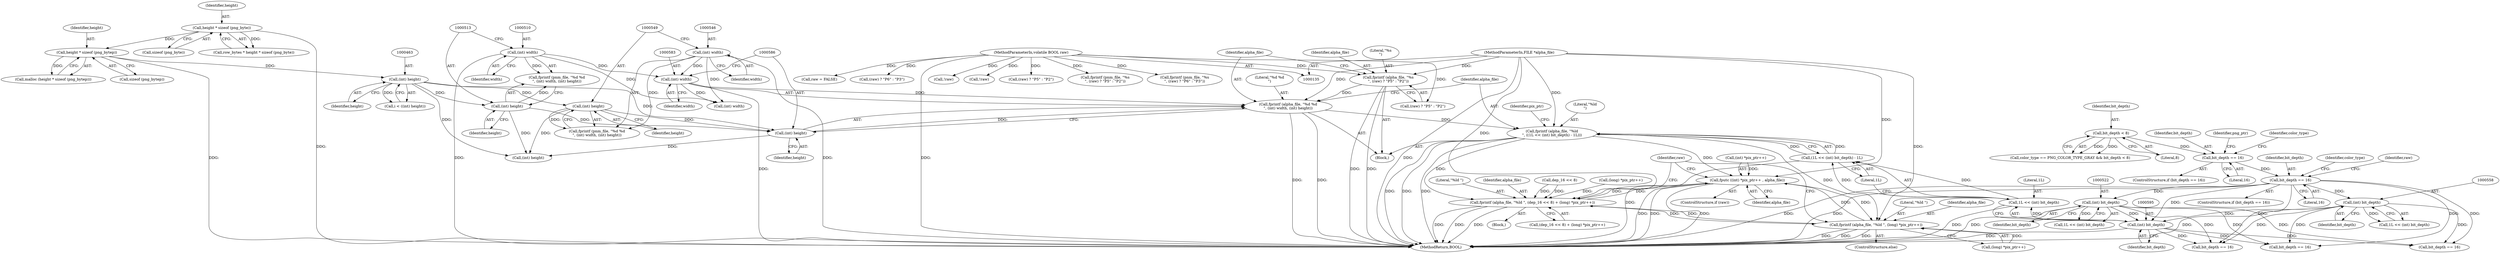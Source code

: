 digraph "0_Android_9d4853418ab2f754c2b63e091c29c5529b8b86ca_157@API" {
"1000588" [label="(Call,fprintf (alpha_file, \"%ld\n\", ((1L << (int) bit_depth) - 1L)))"];
"1000579" [label="(Call,fprintf (alpha_file, \"%d %d\n\", (int) width, (int) height))"];
"1000572" [label="(Call,fprintf (alpha_file, \"%s\n\", (raw) ? \"P5\" : \"P2\"))"];
"1000138" [label="(MethodParameterIn,FILE *alpha_file)"];
"1000139" [label="(MethodParameterIn,volatile BOOL raw)"];
"1000582" [label="(Call,(int) width)"];
"1000509" [label="(Call,(int) width)"];
"1000545" [label="(Call,(int) width)"];
"1000585" [label="(Call,(int) height)"];
"1000548" [label="(Call,(int) height)"];
"1000462" [label="(Call,(int) height)"];
"1000437" [label="(Call,height * sizeof (png_bytep))"];
"1000416" [label="(Call,height * sizeof (png_byte))"];
"1000512" [label="(Call,(int) height)"];
"1000591" [label="(Call,(1L << (int) bit_depth) - 1L)"];
"1000592" [label="(Call,1L << (int) bit_depth)"];
"1000594" [label="(Call,(int) bit_depth)"];
"1000331" [label="(Call,bit_depth == 16)"];
"1000286" [label="(Call,bit_depth == 16)"];
"1000273" [label="(Call,bit_depth < 8)"];
"1000557" [label="(Call,(int) bit_depth)"];
"1000521" [label="(Call,(int) bit_depth)"];
"1000699" [label="(Call,fputc ((int) *pix_ptr++ , alpha_file))"];
"1000719" [label="(Call,fprintf (alpha_file, \"%ld \", (dep_16 << 8) + (long) *pix_ptr++))"];
"1000732" [label="(Call,fprintf (alpha_file, \"%ld \", (long) *pix_ptr++))"];
"1000711" [label="(Block,)"];
"1000519" [label="(Call,1L << (int) bit_depth)"];
"1000723" [label="(Call,dep_16 << 8)"];
"1000274" [label="(Identifier,bit_depth)"];
"1000699" [label="(Call,fputc ((int) *pix_ptr++ , alpha_file))"];
"1000753" [label="(Call,!raw)"];
"1000509" [label="(Call,(int) width)"];
"1000464" [label="(Identifier,height)"];
"1000547" [label="(Identifier,width)"];
"1000288" [label="(Literal,16)"];
"1000286" [label="(Call,bit_depth == 16)"];
"1000590" [label="(Literal,\"%ld\n\")"];
"1000506" [label="(Call,fprintf (pnm_file, \"%d %d\n\", (int) width, (int) height))"];
"1000514" [label="(Identifier,height)"];
"1000582" [label="(Call,(int) width)"];
"1000573" [label="(Identifier,alpha_file)"];
"1000555" [label="(Call,1L << (int) bit_depth)"];
"1000741" [label="(Call,!raw)"];
"1000734" [label="(Literal,\"%ld \")"];
"1000594" [label="(Call,(int) bit_depth)"];
"1000336" [label="(Identifier,raw)"];
"1000330" [label="(ControlStructure,if (bit_depth == 16))"];
"1000139" [label="(MethodParameterIn,volatile BOOL raw)"];
"1000436" [label="(Call,malloc (height * sizeof (png_bytep)))"];
"1000290" [label="(Identifier,png_ptr)"];
"1000285" [label="(ControlStructure,if (bit_depth == 16))"];
"1000726" [label="(Call,(long) *pix_ptr++)"];
"1000542" [label="(Call,fprintf (pnm_file, \"%d %d\n\", (int) width, (int) height))"];
"1000591" [label="(Call,(1L << (int) bit_depth) - 1L)"];
"1000418" [label="(Call,sizeof (png_byte))"];
"1000437" [label="(Call,height * sizeof (png_bytep))"];
"1000502" [label="(Call,(raw) ? \"P5\" : \"P2\")"];
"1000705" [label="(Identifier,alpha_file)"];
"1000587" [label="(Identifier,height)"];
"1000275" [label="(Literal,8)"];
"1000597" [label="(Literal,1L)"];
"1000708" [label="(Call,bit_depth == 16)"];
"1000581" [label="(Literal,\"%d %d\n\")"];
"1000575" [label="(Call,(raw) ? \"P5\" : \"P2\")"];
"1000550" [label="(Identifier,height)"];
"1000607" [label="(Call,(int) height)"];
"1000499" [label="(Call,fprintf (pnm_file, \"%s\n\", (raw) ? \"P5\" : \"P2\"))"];
"1000535" [label="(Call,fprintf (pnm_file, \"%s\n\", (raw) ? \"P6\" : \"P3\"))"];
"1000697" [label="(ControlStructure,if (raw))"];
"1000719" [label="(Call,fprintf (alpha_file, \"%ld \", (dep_16 << 8) + (long) *pix_ptr++))"];
"1000593" [label="(Literal,1L)"];
"1000733" [label="(Identifier,alpha_file)"];
"1000731" [label="(ControlStructure,else)"];
"1000589" [label="(Identifier,alpha_file)"];
"1000521" [label="(Call,(int) bit_depth)"];
"1000438" [label="(Identifier,height)"];
"1000417" [label="(Identifier,height)"];
"1000559" [label="(Identifier,bit_depth)"];
"1000571" [label="(Block,)"];
"1000580" [label="(Identifier,alpha_file)"];
"1000439" [label="(Call,sizeof (png_bytep))"];
"1000690" [label="(Call,bit_depth == 16)"];
"1000332" [label="(Identifier,bit_depth)"];
"1000579" [label="(Call,fprintf (alpha_file, \"%d %d\n\", (int) width, (int) height))"];
"1000722" [label="(Call,(dep_16 << 8) + (long) *pix_ptr++)"];
"1000599" [label="(Identifier,pix_ptr)"];
"1000585" [label="(Call,(int) height)"];
"1000588" [label="(Call,fprintf (alpha_file, \"%ld\n\", ((1L << (int) bit_depth) - 1L)))"];
"1000511" [label="(Identifier,width)"];
"1000548" [label="(Call,(int) height)"];
"1000294" [label="(Identifier,color_type)"];
"1000335" [label="(Call,raw = FALSE)"];
"1000721" [label="(Literal,\"%ld \")"];
"1000348" [label="(Identifier,color_type)"];
"1000574" [label="(Literal,\"%s\n\")"];
"1000584" [label="(Identifier,width)"];
"1000462" [label="(Call,(int) height)"];
"1000720" [label="(Identifier,alpha_file)"];
"1000460" [label="(Call,i < ((int) height))"];
"1000700" [label="(Call,(int) *pix_ptr++)"];
"1000619" [label="(Call,(int) width)"];
"1000648" [label="(Call,bit_depth == 16)"];
"1000742" [label="(Identifier,raw)"];
"1000138" [label="(MethodParameterIn,FILE *alpha_file)"];
"1000557" [label="(Call,(int) bit_depth)"];
"1000545" [label="(Call,(int) width)"];
"1000333" [label="(Literal,16)"];
"1000512" [label="(Call,(int) height)"];
"1000735" [label="(Call,(long) *pix_ptr++)"];
"1000269" [label="(Call,color_type == PNG_COLOR_TYPE_GRAY && bit_depth < 8)"];
"1000287" [label="(Identifier,bit_depth)"];
"1000592" [label="(Call,1L << (int) bit_depth)"];
"1000273" [label="(Call,bit_depth < 8)"];
"1000596" [label="(Identifier,bit_depth)"];
"1000538" [label="(Call,(raw) ? \"P6\" : \"P3\")"];
"1000414" [label="(Call,row_bytes * height * sizeof (png_byte))"];
"1000732" [label="(Call,fprintf (alpha_file, \"%ld \", (long) *pix_ptr++))"];
"1000523" [label="(Identifier,bit_depth)"];
"1000782" [label="(MethodReturn,BOOL)"];
"1000572" [label="(Call,fprintf (alpha_file, \"%s\n\", (raw) ? \"P5\" : \"P2\"))"];
"1000331" [label="(Call,bit_depth == 16)"];
"1000416" [label="(Call,height * sizeof (png_byte))"];
"1000588" -> "1000571"  [label="AST: "];
"1000588" -> "1000591"  [label="CFG: "];
"1000589" -> "1000588"  [label="AST: "];
"1000590" -> "1000588"  [label="AST: "];
"1000591" -> "1000588"  [label="AST: "];
"1000599" -> "1000588"  [label="CFG: "];
"1000588" -> "1000782"  [label="DDG: "];
"1000588" -> "1000782"  [label="DDG: "];
"1000588" -> "1000782"  [label="DDG: "];
"1000579" -> "1000588"  [label="DDG: "];
"1000138" -> "1000588"  [label="DDG: "];
"1000591" -> "1000588"  [label="DDG: "];
"1000591" -> "1000588"  [label="DDG: "];
"1000588" -> "1000699"  [label="DDG: "];
"1000588" -> "1000719"  [label="DDG: "];
"1000588" -> "1000732"  [label="DDG: "];
"1000579" -> "1000571"  [label="AST: "];
"1000579" -> "1000585"  [label="CFG: "];
"1000580" -> "1000579"  [label="AST: "];
"1000581" -> "1000579"  [label="AST: "];
"1000582" -> "1000579"  [label="AST: "];
"1000585" -> "1000579"  [label="AST: "];
"1000589" -> "1000579"  [label="CFG: "];
"1000579" -> "1000782"  [label="DDG: "];
"1000579" -> "1000782"  [label="DDG: "];
"1000572" -> "1000579"  [label="DDG: "];
"1000138" -> "1000579"  [label="DDG: "];
"1000582" -> "1000579"  [label="DDG: "];
"1000585" -> "1000579"  [label="DDG: "];
"1000572" -> "1000571"  [label="AST: "];
"1000572" -> "1000575"  [label="CFG: "];
"1000573" -> "1000572"  [label="AST: "];
"1000574" -> "1000572"  [label="AST: "];
"1000575" -> "1000572"  [label="AST: "];
"1000580" -> "1000572"  [label="CFG: "];
"1000572" -> "1000782"  [label="DDG: "];
"1000572" -> "1000782"  [label="DDG: "];
"1000138" -> "1000572"  [label="DDG: "];
"1000139" -> "1000572"  [label="DDG: "];
"1000138" -> "1000135"  [label="AST: "];
"1000138" -> "1000782"  [label="DDG: "];
"1000138" -> "1000699"  [label="DDG: "];
"1000138" -> "1000719"  [label="DDG: "];
"1000138" -> "1000732"  [label="DDG: "];
"1000139" -> "1000135"  [label="AST: "];
"1000139" -> "1000782"  [label="DDG: "];
"1000139" -> "1000335"  [label="DDG: "];
"1000139" -> "1000499"  [label="DDG: "];
"1000139" -> "1000502"  [label="DDG: "];
"1000139" -> "1000535"  [label="DDG: "];
"1000139" -> "1000538"  [label="DDG: "];
"1000139" -> "1000575"  [label="DDG: "];
"1000139" -> "1000741"  [label="DDG: "];
"1000139" -> "1000753"  [label="DDG: "];
"1000582" -> "1000584"  [label="CFG: "];
"1000583" -> "1000582"  [label="AST: "];
"1000584" -> "1000582"  [label="AST: "];
"1000586" -> "1000582"  [label="CFG: "];
"1000582" -> "1000782"  [label="DDG: "];
"1000509" -> "1000582"  [label="DDG: "];
"1000545" -> "1000582"  [label="DDG: "];
"1000582" -> "1000619"  [label="DDG: "];
"1000509" -> "1000506"  [label="AST: "];
"1000509" -> "1000511"  [label="CFG: "];
"1000510" -> "1000509"  [label="AST: "];
"1000511" -> "1000509"  [label="AST: "];
"1000513" -> "1000509"  [label="CFG: "];
"1000509" -> "1000782"  [label="DDG: "];
"1000509" -> "1000506"  [label="DDG: "];
"1000509" -> "1000619"  [label="DDG: "];
"1000545" -> "1000542"  [label="AST: "];
"1000545" -> "1000547"  [label="CFG: "];
"1000546" -> "1000545"  [label="AST: "];
"1000547" -> "1000545"  [label="AST: "];
"1000549" -> "1000545"  [label="CFG: "];
"1000545" -> "1000782"  [label="DDG: "];
"1000545" -> "1000542"  [label="DDG: "];
"1000545" -> "1000619"  [label="DDG: "];
"1000585" -> "1000587"  [label="CFG: "];
"1000586" -> "1000585"  [label="AST: "];
"1000587" -> "1000585"  [label="AST: "];
"1000548" -> "1000585"  [label="DDG: "];
"1000512" -> "1000585"  [label="DDG: "];
"1000462" -> "1000585"  [label="DDG: "];
"1000585" -> "1000607"  [label="DDG: "];
"1000548" -> "1000542"  [label="AST: "];
"1000548" -> "1000550"  [label="CFG: "];
"1000549" -> "1000548"  [label="AST: "];
"1000550" -> "1000548"  [label="AST: "];
"1000542" -> "1000548"  [label="CFG: "];
"1000548" -> "1000542"  [label="DDG: "];
"1000462" -> "1000548"  [label="DDG: "];
"1000548" -> "1000607"  [label="DDG: "];
"1000462" -> "1000460"  [label="AST: "];
"1000462" -> "1000464"  [label="CFG: "];
"1000463" -> "1000462"  [label="AST: "];
"1000464" -> "1000462"  [label="AST: "];
"1000460" -> "1000462"  [label="CFG: "];
"1000462" -> "1000460"  [label="DDG: "];
"1000437" -> "1000462"  [label="DDG: "];
"1000462" -> "1000512"  [label="DDG: "];
"1000462" -> "1000607"  [label="DDG: "];
"1000437" -> "1000436"  [label="AST: "];
"1000437" -> "1000439"  [label="CFG: "];
"1000438" -> "1000437"  [label="AST: "];
"1000439" -> "1000437"  [label="AST: "];
"1000436" -> "1000437"  [label="CFG: "];
"1000437" -> "1000782"  [label="DDG: "];
"1000437" -> "1000436"  [label="DDG: "];
"1000416" -> "1000437"  [label="DDG: "];
"1000416" -> "1000414"  [label="AST: "];
"1000416" -> "1000418"  [label="CFG: "];
"1000417" -> "1000416"  [label="AST: "];
"1000418" -> "1000416"  [label="AST: "];
"1000414" -> "1000416"  [label="CFG: "];
"1000416" -> "1000782"  [label="DDG: "];
"1000416" -> "1000414"  [label="DDG: "];
"1000512" -> "1000506"  [label="AST: "];
"1000512" -> "1000514"  [label="CFG: "];
"1000513" -> "1000512"  [label="AST: "];
"1000514" -> "1000512"  [label="AST: "];
"1000506" -> "1000512"  [label="CFG: "];
"1000512" -> "1000506"  [label="DDG: "];
"1000512" -> "1000607"  [label="DDG: "];
"1000591" -> "1000597"  [label="CFG: "];
"1000592" -> "1000591"  [label="AST: "];
"1000597" -> "1000591"  [label="AST: "];
"1000591" -> "1000782"  [label="DDG: "];
"1000592" -> "1000591"  [label="DDG: "];
"1000592" -> "1000591"  [label="DDG: "];
"1000592" -> "1000594"  [label="CFG: "];
"1000593" -> "1000592"  [label="AST: "];
"1000594" -> "1000592"  [label="AST: "];
"1000597" -> "1000592"  [label="CFG: "];
"1000592" -> "1000782"  [label="DDG: "];
"1000594" -> "1000592"  [label="DDG: "];
"1000594" -> "1000596"  [label="CFG: "];
"1000595" -> "1000594"  [label="AST: "];
"1000596" -> "1000594"  [label="AST: "];
"1000594" -> "1000782"  [label="DDG: "];
"1000331" -> "1000594"  [label="DDG: "];
"1000557" -> "1000594"  [label="DDG: "];
"1000521" -> "1000594"  [label="DDG: "];
"1000594" -> "1000648"  [label="DDG: "];
"1000594" -> "1000690"  [label="DDG: "];
"1000594" -> "1000708"  [label="DDG: "];
"1000331" -> "1000330"  [label="AST: "];
"1000331" -> "1000333"  [label="CFG: "];
"1000332" -> "1000331"  [label="AST: "];
"1000333" -> "1000331"  [label="AST: "];
"1000336" -> "1000331"  [label="CFG: "];
"1000348" -> "1000331"  [label="CFG: "];
"1000331" -> "1000782"  [label="DDG: "];
"1000331" -> "1000782"  [label="DDG: "];
"1000286" -> "1000331"  [label="DDG: "];
"1000331" -> "1000521"  [label="DDG: "];
"1000331" -> "1000557"  [label="DDG: "];
"1000331" -> "1000648"  [label="DDG: "];
"1000331" -> "1000690"  [label="DDG: "];
"1000331" -> "1000708"  [label="DDG: "];
"1000286" -> "1000285"  [label="AST: "];
"1000286" -> "1000288"  [label="CFG: "];
"1000287" -> "1000286"  [label="AST: "];
"1000288" -> "1000286"  [label="AST: "];
"1000290" -> "1000286"  [label="CFG: "];
"1000294" -> "1000286"  [label="CFG: "];
"1000273" -> "1000286"  [label="DDG: "];
"1000273" -> "1000269"  [label="AST: "];
"1000273" -> "1000275"  [label="CFG: "];
"1000274" -> "1000273"  [label="AST: "];
"1000275" -> "1000273"  [label="AST: "];
"1000269" -> "1000273"  [label="CFG: "];
"1000273" -> "1000269"  [label="DDG: "];
"1000273" -> "1000269"  [label="DDG: "];
"1000557" -> "1000555"  [label="AST: "];
"1000557" -> "1000559"  [label="CFG: "];
"1000558" -> "1000557"  [label="AST: "];
"1000559" -> "1000557"  [label="AST: "];
"1000555" -> "1000557"  [label="CFG: "];
"1000557" -> "1000782"  [label="DDG: "];
"1000557" -> "1000555"  [label="DDG: "];
"1000557" -> "1000648"  [label="DDG: "];
"1000557" -> "1000690"  [label="DDG: "];
"1000557" -> "1000708"  [label="DDG: "];
"1000521" -> "1000519"  [label="AST: "];
"1000521" -> "1000523"  [label="CFG: "];
"1000522" -> "1000521"  [label="AST: "];
"1000523" -> "1000521"  [label="AST: "];
"1000519" -> "1000521"  [label="CFG: "];
"1000521" -> "1000782"  [label="DDG: "];
"1000521" -> "1000519"  [label="DDG: "];
"1000521" -> "1000648"  [label="DDG: "];
"1000521" -> "1000690"  [label="DDG: "];
"1000521" -> "1000708"  [label="DDG: "];
"1000699" -> "1000697"  [label="AST: "];
"1000699" -> "1000705"  [label="CFG: "];
"1000700" -> "1000699"  [label="AST: "];
"1000705" -> "1000699"  [label="AST: "];
"1000742" -> "1000699"  [label="CFG: "];
"1000699" -> "1000782"  [label="DDG: "];
"1000699" -> "1000782"  [label="DDG: "];
"1000699" -> "1000782"  [label="DDG: "];
"1000700" -> "1000699"  [label="DDG: "];
"1000719" -> "1000699"  [label="DDG: "];
"1000732" -> "1000699"  [label="DDG: "];
"1000699" -> "1000719"  [label="DDG: "];
"1000699" -> "1000732"  [label="DDG: "];
"1000719" -> "1000711"  [label="AST: "];
"1000719" -> "1000722"  [label="CFG: "];
"1000720" -> "1000719"  [label="AST: "];
"1000721" -> "1000719"  [label="AST: "];
"1000722" -> "1000719"  [label="AST: "];
"1000742" -> "1000719"  [label="CFG: "];
"1000719" -> "1000782"  [label="DDG: "];
"1000719" -> "1000782"  [label="DDG: "];
"1000719" -> "1000782"  [label="DDG: "];
"1000732" -> "1000719"  [label="DDG: "];
"1000723" -> "1000719"  [label="DDG: "];
"1000723" -> "1000719"  [label="DDG: "];
"1000726" -> "1000719"  [label="DDG: "];
"1000719" -> "1000732"  [label="DDG: "];
"1000732" -> "1000731"  [label="AST: "];
"1000732" -> "1000735"  [label="CFG: "];
"1000733" -> "1000732"  [label="AST: "];
"1000734" -> "1000732"  [label="AST: "];
"1000735" -> "1000732"  [label="AST: "];
"1000742" -> "1000732"  [label="CFG: "];
"1000732" -> "1000782"  [label="DDG: "];
"1000732" -> "1000782"  [label="DDG: "];
"1000732" -> "1000782"  [label="DDG: "];
"1000735" -> "1000732"  [label="DDG: "];
}
